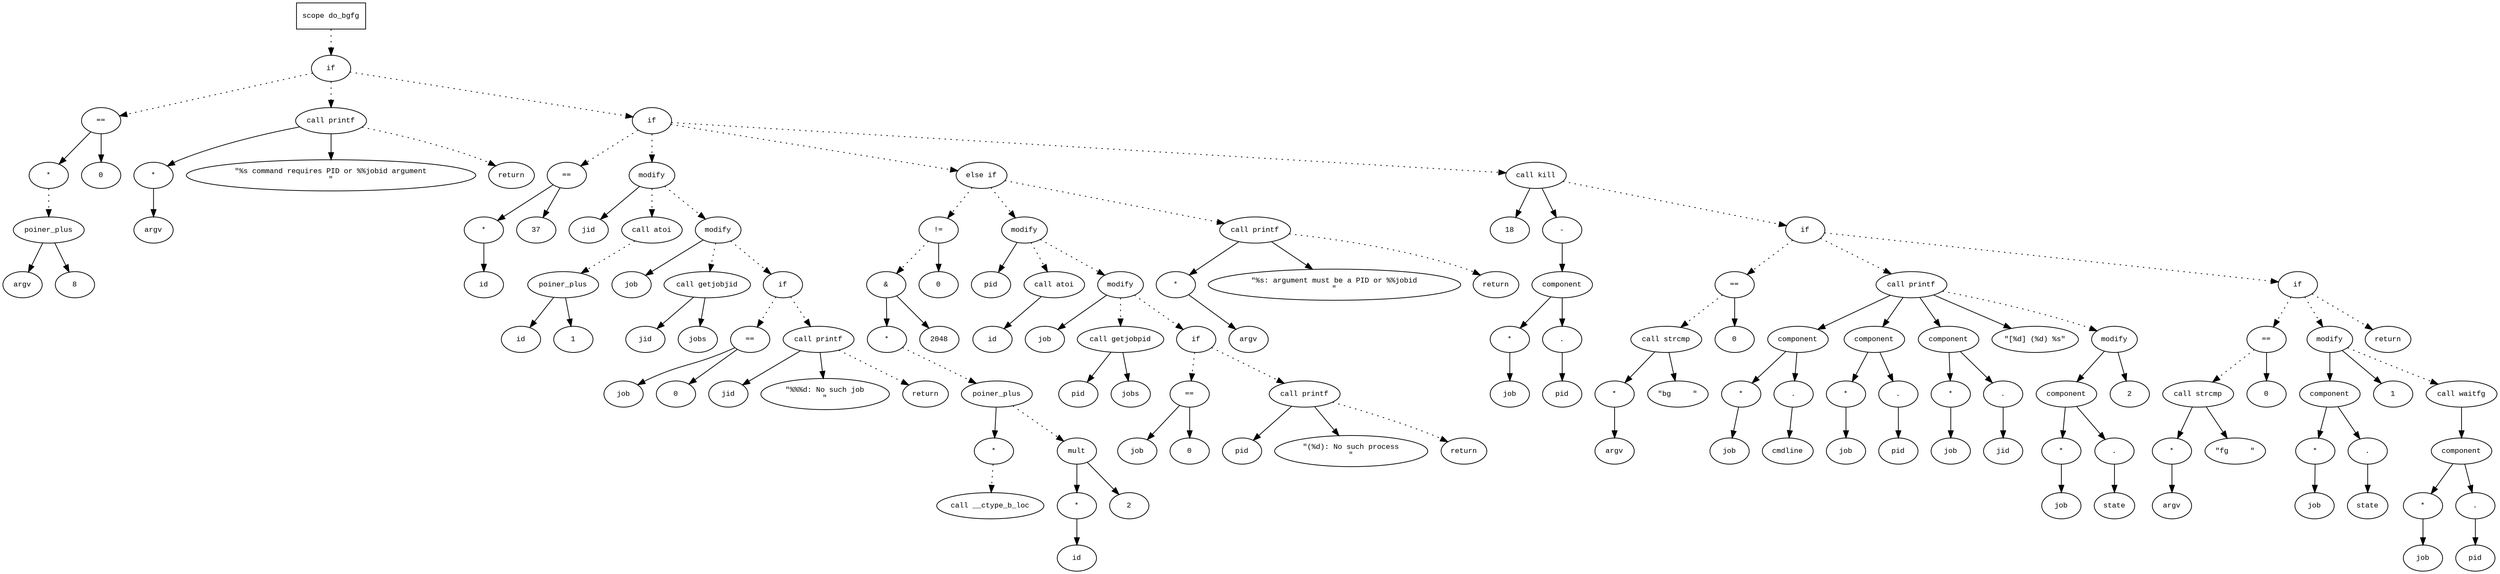 digraph AST {
  graph [fontname="Times New Roman",fontsize=10];
  node  [fontname="Courier New",fontsize=10];
  edge  [fontname="Times New Roman",fontsize=10];

  node1 [label="scope do_bgfg",shape=box];
  node2 [label="if",shape=ellipse];
  node1 -> node2 [style=dotted];
  node3 [label="==",shape=ellipse];
  node4 [label="*",shape=ellipse];
  node5 [label="poiner_plus",shape=ellipse];
  node6 [label="argv",shape=ellipse];
  node5 -> node6;
  node7 [label="8",shape=ellipse];
  node5 -> node7;
  node4 -> node5 [style=dotted];
  node3 -> node4;
  node8 [label="0",shape=ellipse];
  node3 -> node8;
  node2 -> node3 [style=dotted];
  node9 [label="call printf",shape=ellipse];
  node10 [label="*",shape=ellipse];
  node11 [label="argv",shape=ellipse];
  node10 -> node11;
  node9 -> node10;
  node12 [label="\"%s command requires PID or %%jobid argument
\"",shape=ellipse];
  node9 -> node12;
  node2 -> node9 [style=dotted];
  node13 [label="return",shape=ellipse];
  node9 -> node13 [style=dotted];
  node14 [label="if",shape=ellipse];
  node2 -> node14 [style=dotted];
  node15 [label="==",shape=ellipse];
  node16 [label="*",shape=ellipse];
  node17 [label="id",shape=ellipse];
  node16 -> node17;
  node15 -> node16;
  node18 [label="37",shape=ellipse];
  node15 -> node18;
  node14 -> node15 [style=dotted];
  node19 [label="modify",shape=ellipse];
  node20 [label="jid",shape=ellipse];
  node19 -> node20;
  node21 [label="call atoi",shape=ellipse];
  node22 [label="poiner_plus",shape=ellipse];
  node23 [label="id",shape=ellipse];
  node22 -> node23;
  node24 [label="1",shape=ellipse];
  node22 -> node24;
  node21 -> node22 [style=dotted];
  node19 -> node21 [style=dotted];
  node14 -> node19 [style=dotted];
  node25 [label="modify",shape=ellipse];
  node26 [label="job",shape=ellipse];
  node25 -> node26;
  node27 [label="call getjobjid",shape=ellipse];
  node28 [label="jid",shape=ellipse];
  node27 -> node28;
  node29 [label="jobs",shape=ellipse];
  node27 -> node29;
  node25 -> node27 [style=dotted];
  node19 -> node25 [style=dotted];
  node30 [label="if",shape=ellipse];
  node25 -> node30 [style=dotted];
  node31 [label="==",shape=ellipse];
  node32 [label="job",shape=ellipse];
  node31 -> node32;
  node33 [label="0",shape=ellipse];
  node31 -> node33;
  node30 -> node31 [style=dotted];
  node34 [label="call printf",shape=ellipse];
  node35 [label="jid",shape=ellipse];
  node34 -> node35;
  node36 [label="\"%%%d: No such job
\"",shape=ellipse];
  node34 -> node36;
  node30 -> node34 [style=dotted];
  node37 [label="return",shape=ellipse];
  node34 -> node37 [style=dotted];
  node38 [label="else if",shape=ellipse];
  node14 -> node38 [style=dotted];
  node39 [label="!=",shape=ellipse];
  node40 [label="&",shape=ellipse];
  node41 [label="*",shape=ellipse];
  node42 [label="poiner_plus",shape=ellipse];
  node43 [label="*",shape=ellipse];
  node44 [label="call __ctype_b_loc",shape=ellipse];
  node43 -> node44 [style=dotted];
  node42 -> node43;
  node45 [label="mult",shape=ellipse];
  node46 [label="*",shape=ellipse];
  node47 [label="id",shape=ellipse];
  node46 -> node47;
  node45 -> node46;
  node48 [label="2",shape=ellipse];
  node45 -> node48;
  node42 -> node45 [style=dotted];
  node41 -> node42 [style=dotted];
  node40 -> node41;
  node49 [label="2048",shape=ellipse];
  node40 -> node49;
  node39 -> node40 [style=dotted];
  node50 [label="0",shape=ellipse];
  node39 -> node50;
  node38 -> node39 [style=dotted];
  node51 [label="modify",shape=ellipse];
  node52 [label="pid",shape=ellipse];
  node51 -> node52;
  node53 [label="call atoi",shape=ellipse];
  node54 [label="id",shape=ellipse];
  node53 -> node54;
  node51 -> node53 [style=dotted];
  node38 -> node51 [style=dotted];
  node55 [label="modify",shape=ellipse];
  node56 [label="job",shape=ellipse];
  node55 -> node56;
  node57 [label="call getjobpid",shape=ellipse];
  node58 [label="pid",shape=ellipse];
  node57 -> node58;
  node59 [label="jobs",shape=ellipse];
  node57 -> node59;
  node55 -> node57 [style=dotted];
  node51 -> node55 [style=dotted];
  node60 [label="if",shape=ellipse];
  node55 -> node60 [style=dotted];
  node61 [label="==",shape=ellipse];
  node62 [label="job",shape=ellipse];
  node61 -> node62;
  node63 [label="0",shape=ellipse];
  node61 -> node63;
  node60 -> node61 [style=dotted];
  node64 [label="call printf",shape=ellipse];
  node65 [label="pid",shape=ellipse];
  node64 -> node65;
  node66 [label="\"(%d): No such process
\"",shape=ellipse];
  node64 -> node66;
  node60 -> node64 [style=dotted];
  node67 [label="return",shape=ellipse];
  node64 -> node67 [style=dotted];
  node68 [label="call printf",shape=ellipse];
  node69 [label="*",shape=ellipse];
  node70 [label="argv",shape=ellipse];
  node69 -> node70;
  node68 -> node69;
  node71 [label="\"%s: argument must be a PID or %%jobid
\"",shape=ellipse];
  node68 -> node71;
  node38 -> node68 [style=dotted];
  node72 [label="return",shape=ellipse];
  node68 -> node72 [style=dotted];
  node73 [label="call kill",shape=ellipse];
  node74 [label="18",shape=ellipse];
  node73 -> node74;
  node75 [label="-",shape=ellipse];
  node76 [label="component",shape=ellipse];
  node75 -> node76;
  node77 [label="*",shape=ellipse];
  node78 [label="job",shape=ellipse];
  node77 -> node78;
  node76 -> node77;
  node79 [label=".",shape=ellipse];
  node76 -> node79;
  node80 [label="pid",shape=ellipse];
  node79 -> node80;
  node73 -> node75;
  node14 -> node73 [style=dotted];
  node81 [label="if",shape=ellipse];
  node73 -> node81 [style=dotted];
  node82 [label="==",shape=ellipse];
  node83 [label="call strcmp",shape=ellipse];
  node84 [label="*",shape=ellipse];
  node85 [label="argv",shape=ellipse];
  node84 -> node85;
  node83 -> node84;
  node86 [label="\"bg     \"",shape=ellipse];
  node83 -> node86;
  node82 -> node83 [style=dotted];
  node87 [label="0",shape=ellipse];
  node82 -> node87;
  node81 -> node82 [style=dotted];
  node88 [label="call printf",shape=ellipse];
  node89 [label="component",shape=ellipse];
  node88 -> node89;
  node90 [label="*",shape=ellipse];
  node91 [label="job",shape=ellipse];
  node90 -> node91;
  node89 -> node90;
  node92 [label=".",shape=ellipse];
  node89 -> node92;
  node93 [label="cmdline",shape=ellipse];
  node92 -> node93;
  node94 [label="component",shape=ellipse];
  node88 -> node94;
  node95 [label="*",shape=ellipse];
  node96 [label="job",shape=ellipse];
  node95 -> node96;
  node94 -> node95;
  node97 [label=".",shape=ellipse];
  node94 -> node97;
  node98 [label="pid",shape=ellipse];
  node97 -> node98;
  node99 [label="component",shape=ellipse];
  node88 -> node99;
  node100 [label="*",shape=ellipse];
  node101 [label="job",shape=ellipse];
  node100 -> node101;
  node99 -> node100;
  node102 [label=".",shape=ellipse];
  node99 -> node102;
  node103 [label="jid",shape=ellipse];
  node102 -> node103;
  node104 [label="\"[%d] (%d) %s\"",shape=ellipse];
  node88 -> node104;
  node81 -> node88 [style=dotted];
  node105 [label="modify",shape=ellipse];
  node106 [label="component",shape=ellipse];
  node105 -> node106;
  node107 [label="*",shape=ellipse];
  node108 [label="job",shape=ellipse];
  node107 -> node108;
  node106 -> node107;
  node109 [label=".",shape=ellipse];
  node106 -> node109;
  node110 [label="state",shape=ellipse];
  node109 -> node110;
  node111 [label="2",shape=ellipse];
  node105 -> node111;
  node88 -> node105 [style=dotted];
  node112 [label="if",shape=ellipse];
  node81 -> node112 [style=dotted];
  node113 [label="==",shape=ellipse];
  node114 [label="call strcmp",shape=ellipse];
  node115 [label="*",shape=ellipse];
  node116 [label="argv",shape=ellipse];
  node115 -> node116;
  node114 -> node115;
  node117 [label="\"fg     \"",shape=ellipse];
  node114 -> node117;
  node113 -> node114 [style=dotted];
  node118 [label="0",shape=ellipse];
  node113 -> node118;
  node112 -> node113 [style=dotted];
  node119 [label="modify",shape=ellipse];
  node120 [label="component",shape=ellipse];
  node119 -> node120;
  node121 [label="*",shape=ellipse];
  node122 [label="job",shape=ellipse];
  node121 -> node122;
  node120 -> node121;
  node123 [label=".",shape=ellipse];
  node120 -> node123;
  node124 [label="state",shape=ellipse];
  node123 -> node124;
  node125 [label="1",shape=ellipse];
  node119 -> node125;
  node112 -> node119 [style=dotted];
  node126 [label="call waitfg",shape=ellipse];
  node127 [label="component",shape=ellipse];
  node126 -> node127;
  node128 [label="*",shape=ellipse];
  node129 [label="job",shape=ellipse];
  node128 -> node129;
  node127 -> node128;
  node130 [label=".",shape=ellipse];
  node127 -> node130;
  node131 [label="pid",shape=ellipse];
  node130 -> node131;
  node119 -> node126 [style=dotted];
  node132 [label="return",shape=ellipse];
  node112 -> node132 [style=dotted];
} 